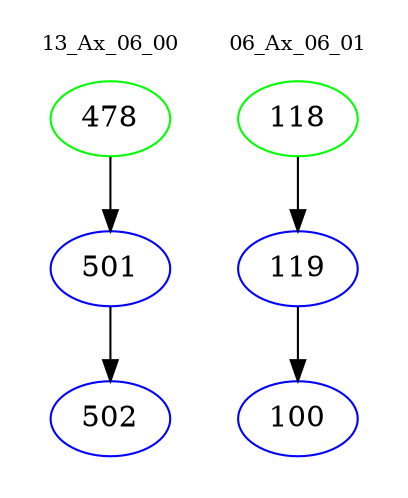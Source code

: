 digraph{
subgraph cluster_0 {
color = white
label = "13_Ax_06_00";
fontsize=10;
T0_478 [label="478", color="green"]
T0_478 -> T0_501 [color="black"]
T0_501 [label="501", color="blue"]
T0_501 -> T0_502 [color="black"]
T0_502 [label="502", color="blue"]
}
subgraph cluster_1 {
color = white
label = "06_Ax_06_01";
fontsize=10;
T1_118 [label="118", color="green"]
T1_118 -> T1_119 [color="black"]
T1_119 [label="119", color="blue"]
T1_119 -> T1_100 [color="black"]
T1_100 [label="100", color="blue"]
}
}
